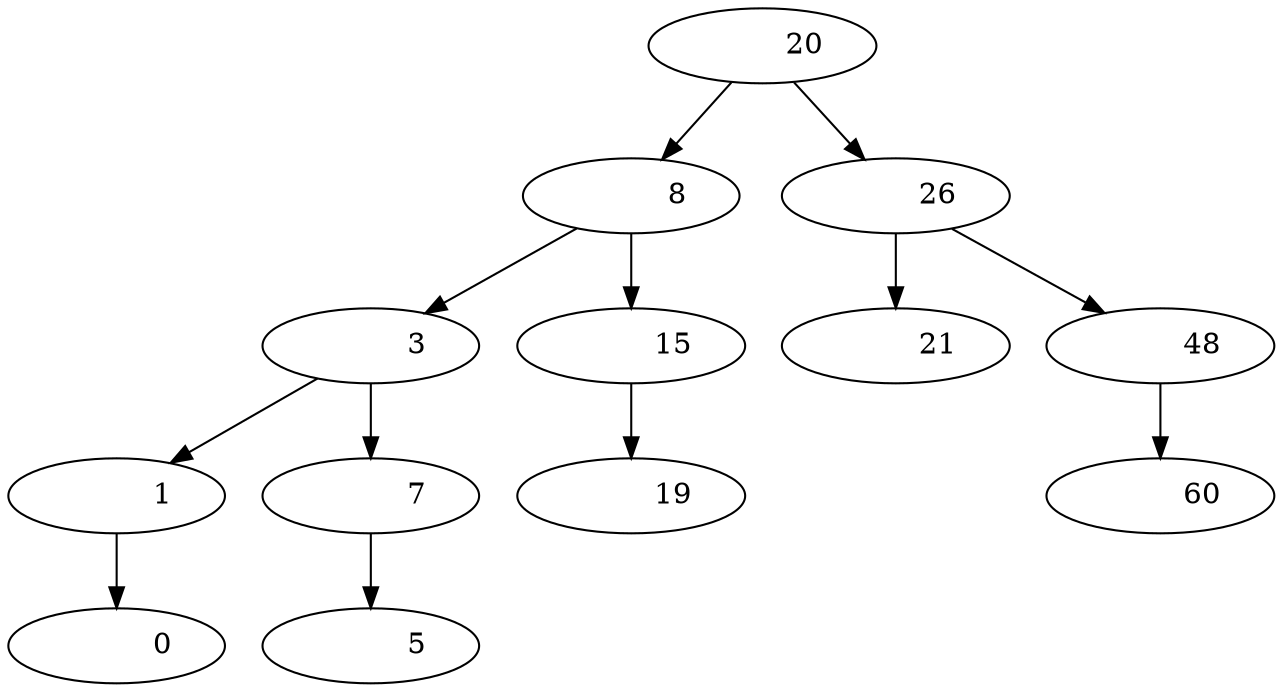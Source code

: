  digraph G {
 "Nodo3b43488a-d151-4811-754b-e377d7bb089e"[label = "          20 "]
 "Nodo3b43488a-d151-4811-754b-e377d7bb089e"->"Nodof29f0a76-731e-477b-5ea4-97d9febf9d1d"
 "Nodo3b43488a-d151-4811-754b-e377d7bb089e"->"Nodobbc5fc1c-02aa-4a9c-4fca-3cc3fe5eee2d"
 "Nodof29f0a76-731e-477b-5ea4-97d9febf9d1d"[label = "           8 "]
 "Nodof29f0a76-731e-477b-5ea4-97d9febf9d1d"->"Nodo6af47764-da4d-41fd-5858-f609f3dbeb03"
 "Nodof29f0a76-731e-477b-5ea4-97d9febf9d1d"->"Nododb75f2a8-a08e-4a6b-6da4-b90865b6c3d5"
 "Nodo6af47764-da4d-41fd-5858-f609f3dbeb03"[label = "           3 "]
 "Nodo6af47764-da4d-41fd-5858-f609f3dbeb03"->"Nodoff81f746-98fb-4153-66c8-0c794ffae7e2"
 "Nodo6af47764-da4d-41fd-5858-f609f3dbeb03"->"Nodofcfd1629-8904-46b9-5aaf-40eed0bbdc04"
 "Nodoff81f746-98fb-4153-66c8-0c794ffae7e2"[label = "           1 "]
 "Nodoff81f746-98fb-4153-66c8-0c794ffae7e2"->"Nodofab0e5ed-e2f1-4316-4ced-e0b8edf7e66f"
 "Nodofab0e5ed-e2f1-4316-4ced-e0b8edf7e66f"[label = "           0 "]
 "Nodofcfd1629-8904-46b9-5aaf-40eed0bbdc04"[label = "           7 "]
 "Nodofcfd1629-8904-46b9-5aaf-40eed0bbdc04"->"Nodo9069f898-1409-493c-56a0-190fcfe76109"
 "Nodo9069f898-1409-493c-56a0-190fcfe76109"[label = "           5 "]
 "Nododb75f2a8-a08e-4a6b-6da4-b90865b6c3d5"[label = "          15 "]
 "Nododb75f2a8-a08e-4a6b-6da4-b90865b6c3d5"->"Nodofb06ddfd-62a8-4a04-75f7-f259e9e6858b"
 "Nodofb06ddfd-62a8-4a04-75f7-f259e9e6858b"[label = "          19 "]
 "Nodobbc5fc1c-02aa-4a9c-4fca-3cc3fe5eee2d"[label = "          26 "]
 "Nodobbc5fc1c-02aa-4a9c-4fca-3cc3fe5eee2d"->"Nodofde55c4b-2515-44e2-6200-2a72bded21d0"
 "Nodobbc5fc1c-02aa-4a9c-4fca-3cc3fe5eee2d"->"Nodob6f69681-9560-4c5a-4e43-a81ba99d1669"
 "Nodofde55c4b-2515-44e2-6200-2a72bded21d0"[label = "          21 "]
 "Nodob6f69681-9560-4c5a-4e43-a81ba99d1669"[label = "          48 "]
 "Nodob6f69681-9560-4c5a-4e43-a81ba99d1669"->"Nodo9b594da0-81a9-4406-4ed3-ff35e9ff6c58"
 "Nodo9b594da0-81a9-4406-4ed3-ff35e9ff6c58"[label = "          60 "]
 }
